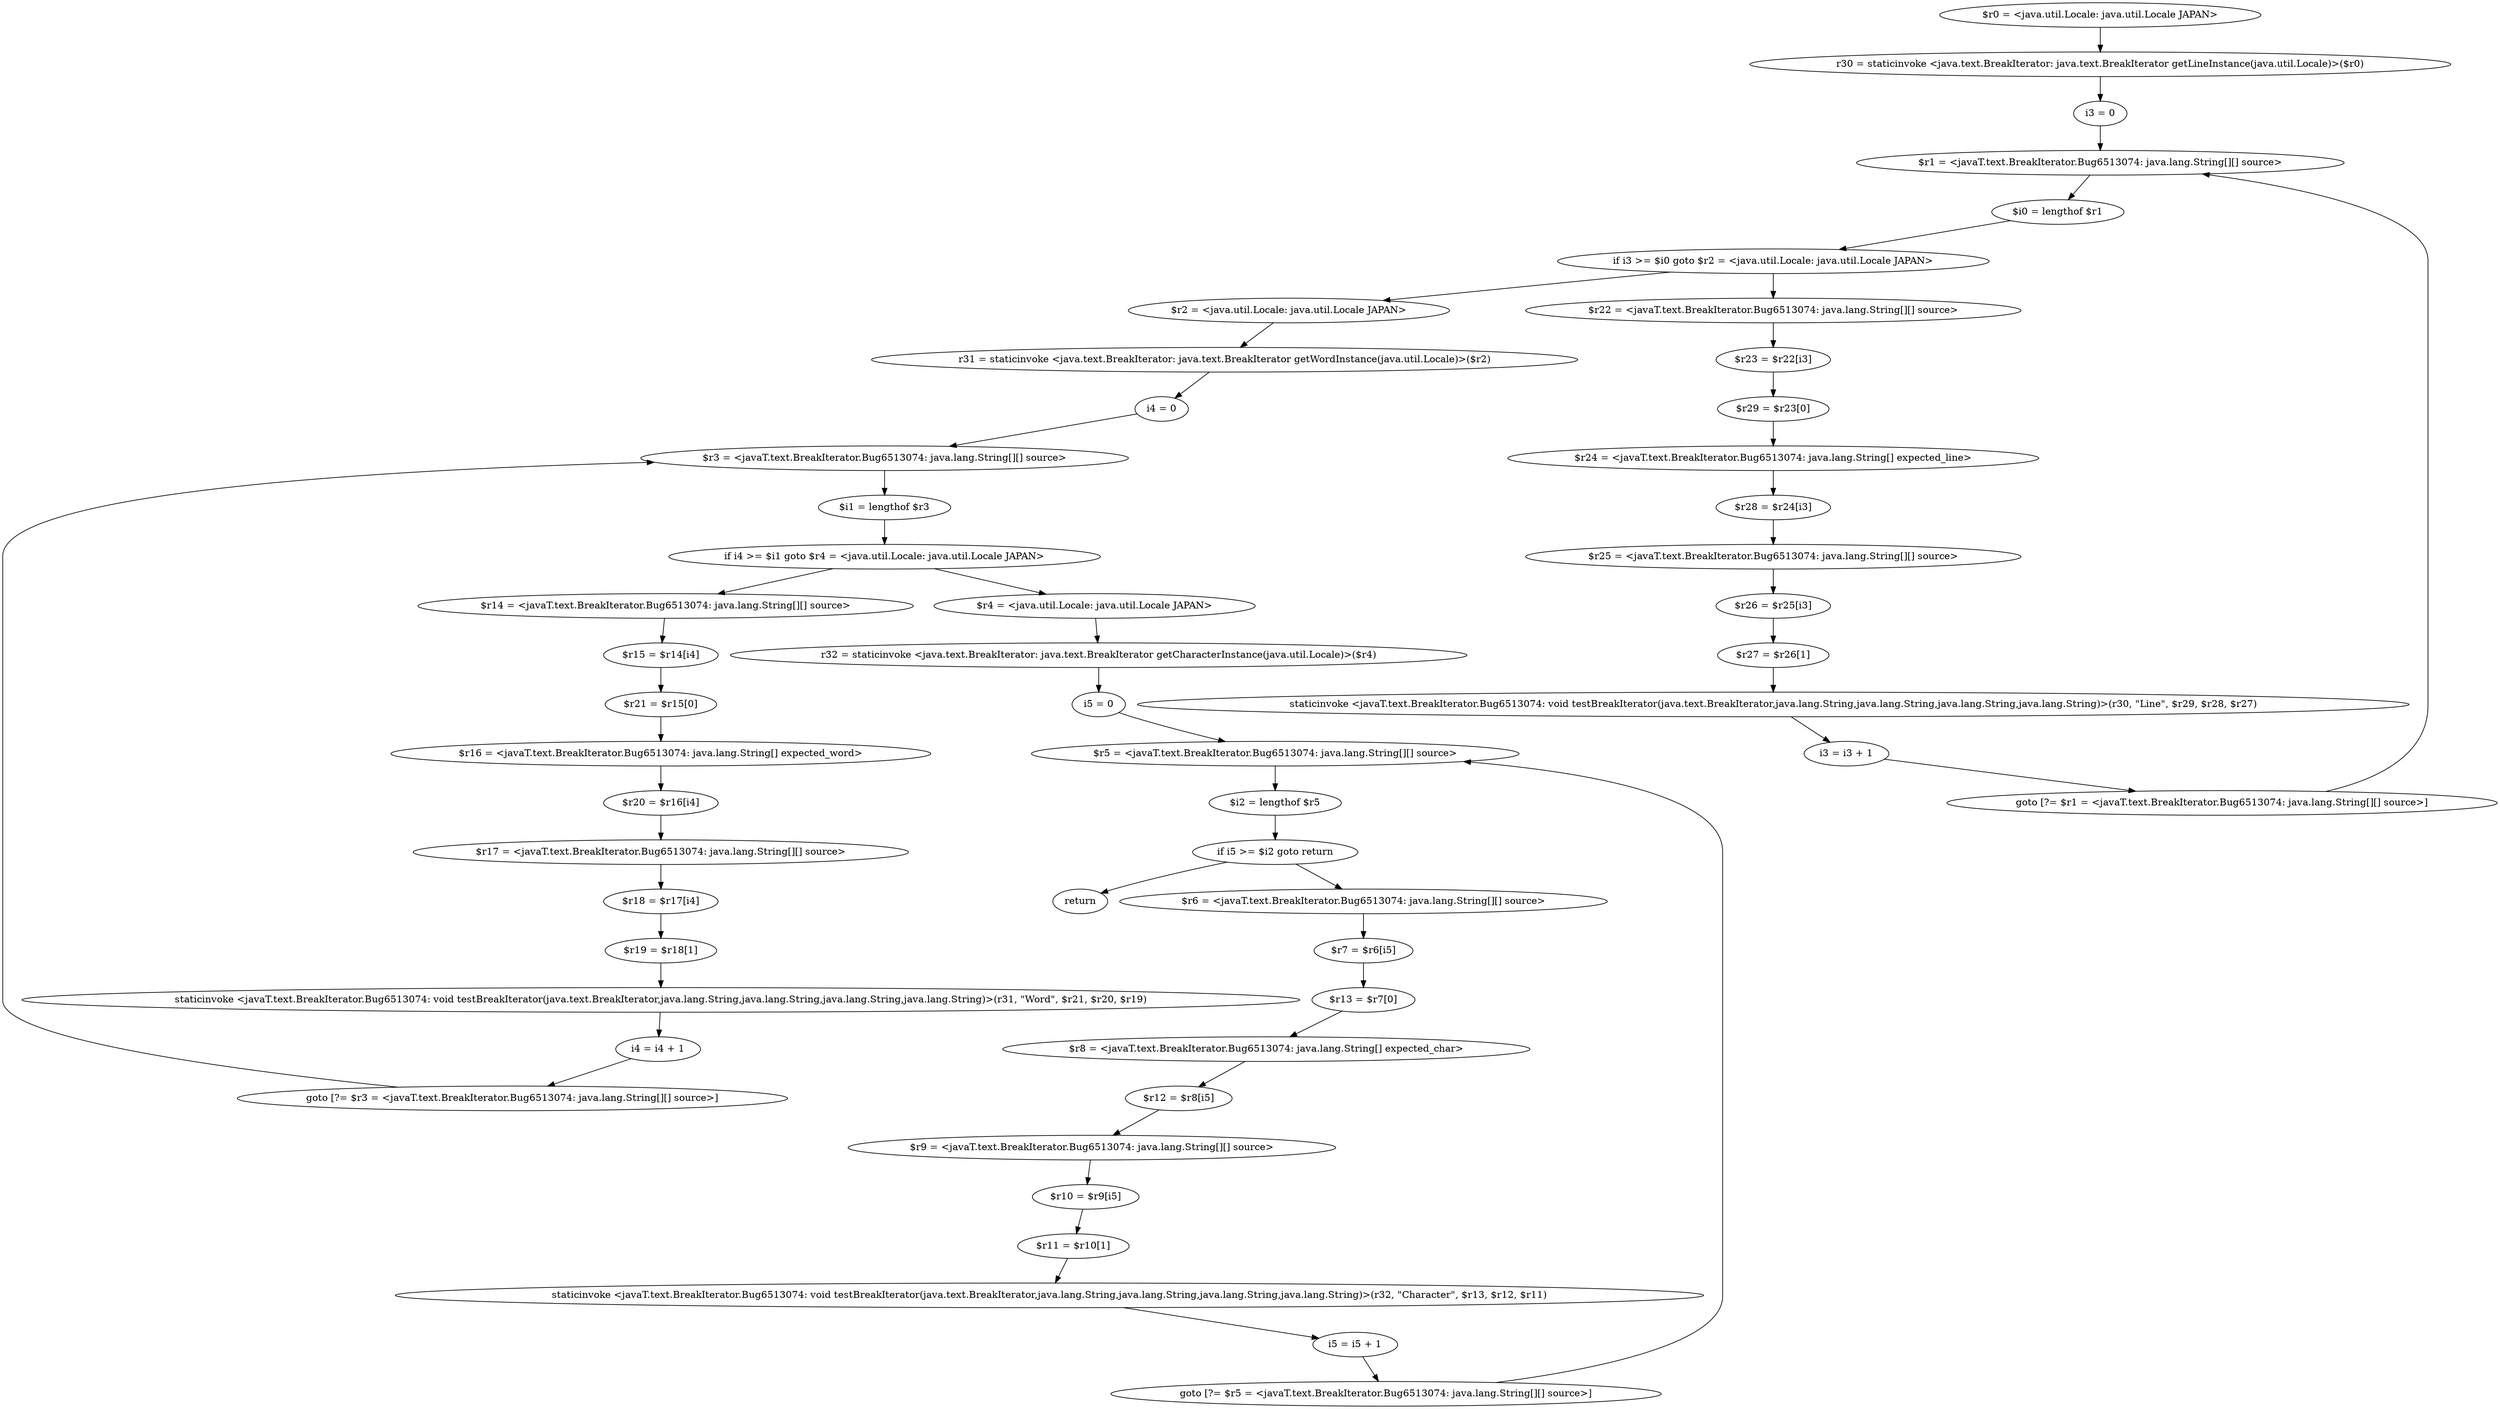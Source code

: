 digraph "unitGraph" {
    "$r0 = <java.util.Locale: java.util.Locale JAPAN>"
    "r30 = staticinvoke <java.text.BreakIterator: java.text.BreakIterator getLineInstance(java.util.Locale)>($r0)"
    "i3 = 0"
    "$r1 = <javaT.text.BreakIterator.Bug6513074: java.lang.String[][] source>"
    "$i0 = lengthof $r1"
    "if i3 >= $i0 goto $r2 = <java.util.Locale: java.util.Locale JAPAN>"
    "$r22 = <javaT.text.BreakIterator.Bug6513074: java.lang.String[][] source>"
    "$r23 = $r22[i3]"
    "$r29 = $r23[0]"
    "$r24 = <javaT.text.BreakIterator.Bug6513074: java.lang.String[] expected_line>"
    "$r28 = $r24[i3]"
    "$r25 = <javaT.text.BreakIterator.Bug6513074: java.lang.String[][] source>"
    "$r26 = $r25[i3]"
    "$r27 = $r26[1]"
    "staticinvoke <javaT.text.BreakIterator.Bug6513074: void testBreakIterator(java.text.BreakIterator,java.lang.String,java.lang.String,java.lang.String,java.lang.String)>(r30, \"Line\", $r29, $r28, $r27)"
    "i3 = i3 + 1"
    "goto [?= $r1 = <javaT.text.BreakIterator.Bug6513074: java.lang.String[][] source>]"
    "$r2 = <java.util.Locale: java.util.Locale JAPAN>"
    "r31 = staticinvoke <java.text.BreakIterator: java.text.BreakIterator getWordInstance(java.util.Locale)>($r2)"
    "i4 = 0"
    "$r3 = <javaT.text.BreakIterator.Bug6513074: java.lang.String[][] source>"
    "$i1 = lengthof $r3"
    "if i4 >= $i1 goto $r4 = <java.util.Locale: java.util.Locale JAPAN>"
    "$r14 = <javaT.text.BreakIterator.Bug6513074: java.lang.String[][] source>"
    "$r15 = $r14[i4]"
    "$r21 = $r15[0]"
    "$r16 = <javaT.text.BreakIterator.Bug6513074: java.lang.String[] expected_word>"
    "$r20 = $r16[i4]"
    "$r17 = <javaT.text.BreakIterator.Bug6513074: java.lang.String[][] source>"
    "$r18 = $r17[i4]"
    "$r19 = $r18[1]"
    "staticinvoke <javaT.text.BreakIterator.Bug6513074: void testBreakIterator(java.text.BreakIterator,java.lang.String,java.lang.String,java.lang.String,java.lang.String)>(r31, \"Word\", $r21, $r20, $r19)"
    "i4 = i4 + 1"
    "goto [?= $r3 = <javaT.text.BreakIterator.Bug6513074: java.lang.String[][] source>]"
    "$r4 = <java.util.Locale: java.util.Locale JAPAN>"
    "r32 = staticinvoke <java.text.BreakIterator: java.text.BreakIterator getCharacterInstance(java.util.Locale)>($r4)"
    "i5 = 0"
    "$r5 = <javaT.text.BreakIterator.Bug6513074: java.lang.String[][] source>"
    "$i2 = lengthof $r5"
    "if i5 >= $i2 goto return"
    "$r6 = <javaT.text.BreakIterator.Bug6513074: java.lang.String[][] source>"
    "$r7 = $r6[i5]"
    "$r13 = $r7[0]"
    "$r8 = <javaT.text.BreakIterator.Bug6513074: java.lang.String[] expected_char>"
    "$r12 = $r8[i5]"
    "$r9 = <javaT.text.BreakIterator.Bug6513074: java.lang.String[][] source>"
    "$r10 = $r9[i5]"
    "$r11 = $r10[1]"
    "staticinvoke <javaT.text.BreakIterator.Bug6513074: void testBreakIterator(java.text.BreakIterator,java.lang.String,java.lang.String,java.lang.String,java.lang.String)>(r32, \"Character\", $r13, $r12, $r11)"
    "i5 = i5 + 1"
    "goto [?= $r5 = <javaT.text.BreakIterator.Bug6513074: java.lang.String[][] source>]"
    "return"
    "$r0 = <java.util.Locale: java.util.Locale JAPAN>"->"r30 = staticinvoke <java.text.BreakIterator: java.text.BreakIterator getLineInstance(java.util.Locale)>($r0)";
    "r30 = staticinvoke <java.text.BreakIterator: java.text.BreakIterator getLineInstance(java.util.Locale)>($r0)"->"i3 = 0";
    "i3 = 0"->"$r1 = <javaT.text.BreakIterator.Bug6513074: java.lang.String[][] source>";
    "$r1 = <javaT.text.BreakIterator.Bug6513074: java.lang.String[][] source>"->"$i0 = lengthof $r1";
    "$i0 = lengthof $r1"->"if i3 >= $i0 goto $r2 = <java.util.Locale: java.util.Locale JAPAN>";
    "if i3 >= $i0 goto $r2 = <java.util.Locale: java.util.Locale JAPAN>"->"$r22 = <javaT.text.BreakIterator.Bug6513074: java.lang.String[][] source>";
    "if i3 >= $i0 goto $r2 = <java.util.Locale: java.util.Locale JAPAN>"->"$r2 = <java.util.Locale: java.util.Locale JAPAN>";
    "$r22 = <javaT.text.BreakIterator.Bug6513074: java.lang.String[][] source>"->"$r23 = $r22[i3]";
    "$r23 = $r22[i3]"->"$r29 = $r23[0]";
    "$r29 = $r23[0]"->"$r24 = <javaT.text.BreakIterator.Bug6513074: java.lang.String[] expected_line>";
    "$r24 = <javaT.text.BreakIterator.Bug6513074: java.lang.String[] expected_line>"->"$r28 = $r24[i3]";
    "$r28 = $r24[i3]"->"$r25 = <javaT.text.BreakIterator.Bug6513074: java.lang.String[][] source>";
    "$r25 = <javaT.text.BreakIterator.Bug6513074: java.lang.String[][] source>"->"$r26 = $r25[i3]";
    "$r26 = $r25[i3]"->"$r27 = $r26[1]";
    "$r27 = $r26[1]"->"staticinvoke <javaT.text.BreakIterator.Bug6513074: void testBreakIterator(java.text.BreakIterator,java.lang.String,java.lang.String,java.lang.String,java.lang.String)>(r30, \"Line\", $r29, $r28, $r27)";
    "staticinvoke <javaT.text.BreakIterator.Bug6513074: void testBreakIterator(java.text.BreakIterator,java.lang.String,java.lang.String,java.lang.String,java.lang.String)>(r30, \"Line\", $r29, $r28, $r27)"->"i3 = i3 + 1";
    "i3 = i3 + 1"->"goto [?= $r1 = <javaT.text.BreakIterator.Bug6513074: java.lang.String[][] source>]";
    "goto [?= $r1 = <javaT.text.BreakIterator.Bug6513074: java.lang.String[][] source>]"->"$r1 = <javaT.text.BreakIterator.Bug6513074: java.lang.String[][] source>";
    "$r2 = <java.util.Locale: java.util.Locale JAPAN>"->"r31 = staticinvoke <java.text.BreakIterator: java.text.BreakIterator getWordInstance(java.util.Locale)>($r2)";
    "r31 = staticinvoke <java.text.BreakIterator: java.text.BreakIterator getWordInstance(java.util.Locale)>($r2)"->"i4 = 0";
    "i4 = 0"->"$r3 = <javaT.text.BreakIterator.Bug6513074: java.lang.String[][] source>";
    "$r3 = <javaT.text.BreakIterator.Bug6513074: java.lang.String[][] source>"->"$i1 = lengthof $r3";
    "$i1 = lengthof $r3"->"if i4 >= $i1 goto $r4 = <java.util.Locale: java.util.Locale JAPAN>";
    "if i4 >= $i1 goto $r4 = <java.util.Locale: java.util.Locale JAPAN>"->"$r14 = <javaT.text.BreakIterator.Bug6513074: java.lang.String[][] source>";
    "if i4 >= $i1 goto $r4 = <java.util.Locale: java.util.Locale JAPAN>"->"$r4 = <java.util.Locale: java.util.Locale JAPAN>";
    "$r14 = <javaT.text.BreakIterator.Bug6513074: java.lang.String[][] source>"->"$r15 = $r14[i4]";
    "$r15 = $r14[i4]"->"$r21 = $r15[0]";
    "$r21 = $r15[0]"->"$r16 = <javaT.text.BreakIterator.Bug6513074: java.lang.String[] expected_word>";
    "$r16 = <javaT.text.BreakIterator.Bug6513074: java.lang.String[] expected_word>"->"$r20 = $r16[i4]";
    "$r20 = $r16[i4]"->"$r17 = <javaT.text.BreakIterator.Bug6513074: java.lang.String[][] source>";
    "$r17 = <javaT.text.BreakIterator.Bug6513074: java.lang.String[][] source>"->"$r18 = $r17[i4]";
    "$r18 = $r17[i4]"->"$r19 = $r18[1]";
    "$r19 = $r18[1]"->"staticinvoke <javaT.text.BreakIterator.Bug6513074: void testBreakIterator(java.text.BreakIterator,java.lang.String,java.lang.String,java.lang.String,java.lang.String)>(r31, \"Word\", $r21, $r20, $r19)";
    "staticinvoke <javaT.text.BreakIterator.Bug6513074: void testBreakIterator(java.text.BreakIterator,java.lang.String,java.lang.String,java.lang.String,java.lang.String)>(r31, \"Word\", $r21, $r20, $r19)"->"i4 = i4 + 1";
    "i4 = i4 + 1"->"goto [?= $r3 = <javaT.text.BreakIterator.Bug6513074: java.lang.String[][] source>]";
    "goto [?= $r3 = <javaT.text.BreakIterator.Bug6513074: java.lang.String[][] source>]"->"$r3 = <javaT.text.BreakIterator.Bug6513074: java.lang.String[][] source>";
    "$r4 = <java.util.Locale: java.util.Locale JAPAN>"->"r32 = staticinvoke <java.text.BreakIterator: java.text.BreakIterator getCharacterInstance(java.util.Locale)>($r4)";
    "r32 = staticinvoke <java.text.BreakIterator: java.text.BreakIterator getCharacterInstance(java.util.Locale)>($r4)"->"i5 = 0";
    "i5 = 0"->"$r5 = <javaT.text.BreakIterator.Bug6513074: java.lang.String[][] source>";
    "$r5 = <javaT.text.BreakIterator.Bug6513074: java.lang.String[][] source>"->"$i2 = lengthof $r5";
    "$i2 = lengthof $r5"->"if i5 >= $i2 goto return";
    "if i5 >= $i2 goto return"->"$r6 = <javaT.text.BreakIterator.Bug6513074: java.lang.String[][] source>";
    "if i5 >= $i2 goto return"->"return";
    "$r6 = <javaT.text.BreakIterator.Bug6513074: java.lang.String[][] source>"->"$r7 = $r6[i5]";
    "$r7 = $r6[i5]"->"$r13 = $r7[0]";
    "$r13 = $r7[0]"->"$r8 = <javaT.text.BreakIterator.Bug6513074: java.lang.String[] expected_char>";
    "$r8 = <javaT.text.BreakIterator.Bug6513074: java.lang.String[] expected_char>"->"$r12 = $r8[i5]";
    "$r12 = $r8[i5]"->"$r9 = <javaT.text.BreakIterator.Bug6513074: java.lang.String[][] source>";
    "$r9 = <javaT.text.BreakIterator.Bug6513074: java.lang.String[][] source>"->"$r10 = $r9[i5]";
    "$r10 = $r9[i5]"->"$r11 = $r10[1]";
    "$r11 = $r10[1]"->"staticinvoke <javaT.text.BreakIterator.Bug6513074: void testBreakIterator(java.text.BreakIterator,java.lang.String,java.lang.String,java.lang.String,java.lang.String)>(r32, \"Character\", $r13, $r12, $r11)";
    "staticinvoke <javaT.text.BreakIterator.Bug6513074: void testBreakIterator(java.text.BreakIterator,java.lang.String,java.lang.String,java.lang.String,java.lang.String)>(r32, \"Character\", $r13, $r12, $r11)"->"i5 = i5 + 1";
    "i5 = i5 + 1"->"goto [?= $r5 = <javaT.text.BreakIterator.Bug6513074: java.lang.String[][] source>]";
    "goto [?= $r5 = <javaT.text.BreakIterator.Bug6513074: java.lang.String[][] source>]"->"$r5 = <javaT.text.BreakIterator.Bug6513074: java.lang.String[][] source>";
}
